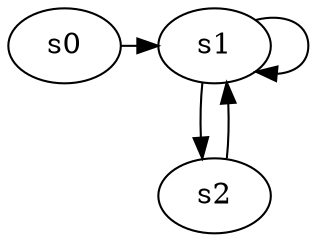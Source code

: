 digraph game_0055_chain_3 {
    s0 [name="s0", player=0, target=1];
    s1 [name="s1", player=1];
    s2 [name="s2", player=0];

    s0 -> s1 [constraint="time % 2 == 1"];
    s1 -> s2;
    s1 -> s1 [constraint="time % 3 == 0"];
    s2 -> s1 [constraint="!(time % 3 == 0)"];
}
